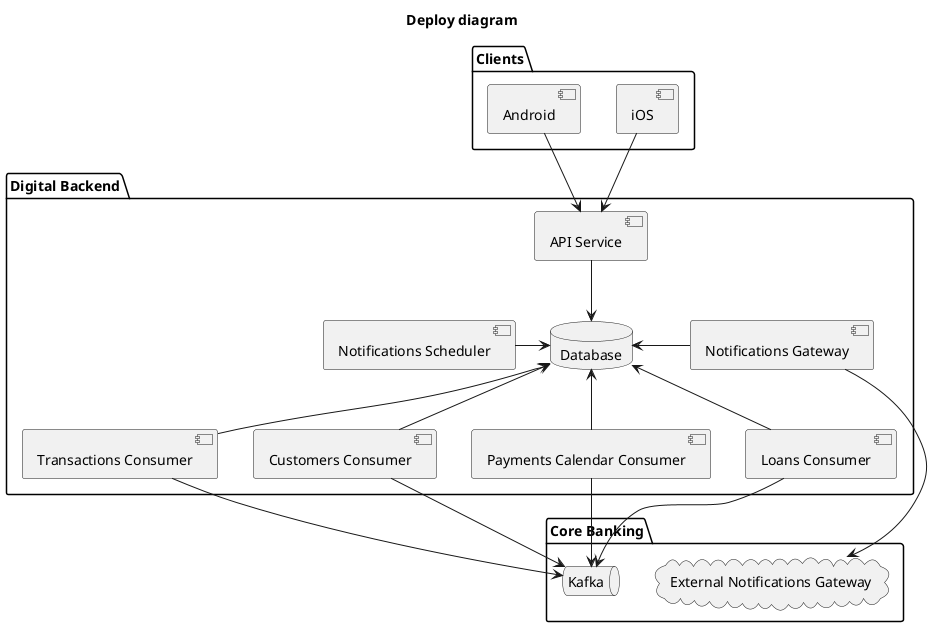 @startuml

title "Deploy diagram"

folder Clients {
    component iOS as i
    component Android as and
}

folder "Digital Backend" {
    component "API Service" as a
    component "Loans Consumer" as lc
    component "Transactions Consumer" as tc
    component "Customers Consumer" as cc
    component "Payments Calendar Consumer" as pcc
    
    component "Notifications Scheduler" as ns
    component "Notifications Gateway" as ng
    
    database Database as db
}

folder "Core Banking" {
    queue Kafka as k
    cloud "External Notifications Gateway" as eng
}

and -down-> a
i -down-> a
a -down-> db

lc -up-> db
tc -up-> db
cc -up-> db
pcc -up-> db

ns -right-> db
ng -right-> db

ng -down-> eng

lc -down-> k
tc -down-> k
cc -down-> k
pcc -down-> k


@enduml